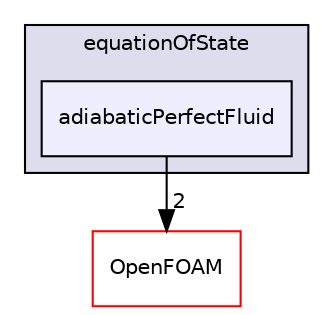 digraph "src/thermophysicalModels/specie/equationOfState/adiabaticPerfectFluid" {
  bgcolor=transparent;
  compound=true
  node [ fontsize="10", fontname="Helvetica"];
  edge [ labelfontsize="10", labelfontname="Helvetica"];
  subgraph clusterdir_f6178c4a32c891ac3a18c9e9fb558e23 {
    graph [ bgcolor="#ddddee", pencolor="black", label="equationOfState" fontname="Helvetica", fontsize="10", URL="dir_f6178c4a32c891ac3a18c9e9fb558e23.html"]
  dir_a809782d685963ac494674de514aca56 [shape=box, label="adiabaticPerfectFluid", style="filled", fillcolor="#eeeeff", pencolor="black", URL="dir_a809782d685963ac494674de514aca56.html"];
  }
  dir_c5473ff19b20e6ec4dfe5c310b3778a8 [shape=box label="OpenFOAM" color="red" URL="dir_c5473ff19b20e6ec4dfe5c310b3778a8.html"];
  dir_a809782d685963ac494674de514aca56->dir_c5473ff19b20e6ec4dfe5c310b3778a8 [headlabel="2", labeldistance=1.5 headhref="dir_002869_001887.html"];
}
